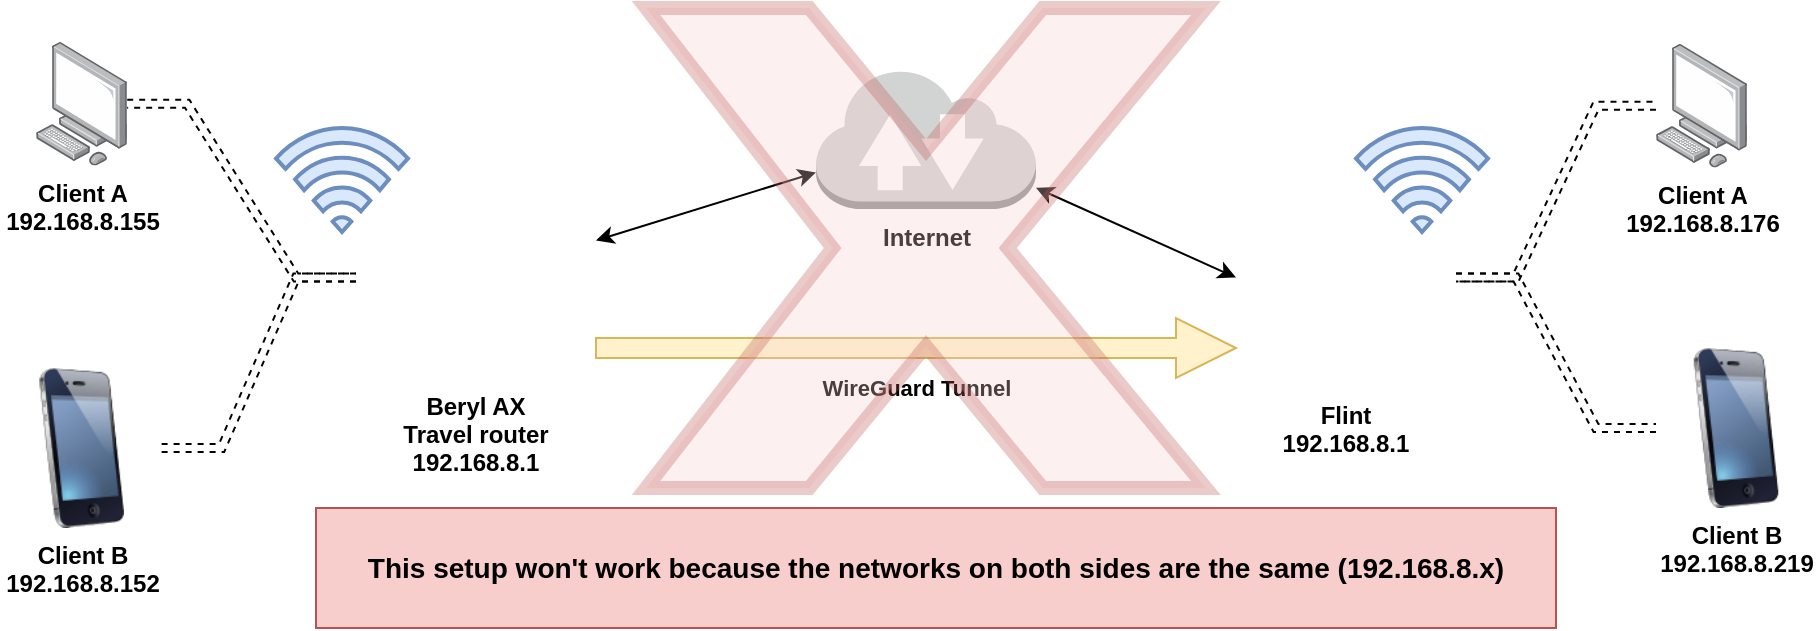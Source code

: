 <mxfile version="24.4.0" type="device">
  <diagram name="Seite-1" id="Istlq3-P4NaRur7MBP4g">
    <mxGraphModel dx="2375" dy="902" grid="1" gridSize="10" guides="1" tooltips="1" connect="1" arrows="1" fold="1" page="1" pageScale="1" pageWidth="827" pageHeight="1169" math="0" shadow="0">
      <root>
        <mxCell id="0" />
        <mxCell id="1" parent="0" />
        <mxCell id="gtaeN6OUMr1vXqJ7nPdY-1" value="Flint&#xa;192.168.8.1" style="shape=image;verticalLabelPosition=bottom;labelBackgroundColor=default;verticalAlign=top;aspect=fixed;imageAspect=0;image=https://static.gl-inet.com/www/images/products/gl-ax1800/ax1800_1.jpg;fontStyle=1" vertex="1" parent="1">
          <mxGeometry x="340" y="239.75" width="110" height="110" as="geometry" />
        </mxCell>
        <mxCell id="gtaeN6OUMr1vXqJ7nPdY-6" style="rounded=0;orthogonalLoop=1;jettySize=auto;html=1;entryX=1;entryY=0.5;entryDx=0;entryDy=0;dashed=1;shape=link;edgeStyle=entityRelationEdgeStyle;fontStyle=1" edge="1" parent="1" source="gtaeN6OUMr1vXqJ7nPdY-2" target="gtaeN6OUMr1vXqJ7nPdY-1">
          <mxGeometry relative="1" as="geometry" />
        </mxCell>
        <mxCell id="gtaeN6OUMr1vXqJ7nPdY-2" value="Client A&lt;div&gt;192.168.8.176&lt;/div&gt;" style="image;points=[];aspect=fixed;html=1;align=center;shadow=0;dashed=0;image=img/lib/allied_telesis/computer_and_terminals/Personal_Computer.svg;fontStyle=1" vertex="1" parent="1">
          <mxGeometry x="550" y="177.95" width="45.6" height="61.8" as="geometry" />
        </mxCell>
        <mxCell id="gtaeN6OUMr1vXqJ7nPdY-7" style="rounded=0;orthogonalLoop=1;jettySize=auto;html=1;entryX=1;entryY=0.5;entryDx=0;entryDy=0;dashed=1;shape=link;edgeStyle=entityRelationEdgeStyle;fontStyle=1" edge="1" parent="1" source="gtaeN6OUMr1vXqJ7nPdY-4" target="gtaeN6OUMr1vXqJ7nPdY-1">
          <mxGeometry relative="1" as="geometry" />
        </mxCell>
        <mxCell id="gtaeN6OUMr1vXqJ7nPdY-4" value="Client B&lt;br&gt;192.168.8.219" style="image;html=1;image=img/lib/clip_art/telecommunication/iPhone_128x128.png;fontStyle=1" vertex="1" parent="1">
          <mxGeometry x="550" y="330" width="80" height="80" as="geometry" />
        </mxCell>
        <mxCell id="gtaeN6OUMr1vXqJ7nPdY-9" value="" style="html=1;verticalLabelPosition=bottom;align=center;labelBackgroundColor=#ffffff;verticalAlign=top;strokeWidth=2;strokeColor=#6c8ebf;shadow=0;dashed=0;shape=mxgraph.ios7.icons.wifi;pointerEvents=1;fillColor=#dae8fc;fontStyle=1" vertex="1" parent="1">
          <mxGeometry x="400" y="220" width="66" height="52" as="geometry" />
        </mxCell>
        <mxCell id="gtaeN6OUMr1vXqJ7nPdY-13" style="rounded=0;orthogonalLoop=1;jettySize=auto;html=1;startArrow=classic;startFill=1;fontStyle=1" edge="1" parent="1" source="gtaeN6OUMr1vXqJ7nPdY-11" target="gtaeN6OUMr1vXqJ7nPdY-12">
          <mxGeometry relative="1" as="geometry" />
        </mxCell>
        <mxCell id="gtaeN6OUMr1vXqJ7nPdY-14" style="rounded=0;orthogonalLoop=1;jettySize=auto;html=1;entryX=0;entryY=0.5;entryDx=0;entryDy=0;startArrow=classic;startFill=1;fontStyle=1" edge="1" parent="1" source="gtaeN6OUMr1vXqJ7nPdY-11" target="gtaeN6OUMr1vXqJ7nPdY-1">
          <mxGeometry relative="1" as="geometry" />
        </mxCell>
        <mxCell id="gtaeN6OUMr1vXqJ7nPdY-11" value="Internet" style="outlineConnect=0;dashed=0;verticalLabelPosition=bottom;verticalAlign=top;align=center;html=1;shape=mxgraph.aws3.internet_2;fillColor=#D2D3D3;gradientColor=none;fontStyle=1" vertex="1" parent="1">
          <mxGeometry x="130" y="190" width="110" height="70.5" as="geometry" />
        </mxCell>
        <mxCell id="gtaeN6OUMr1vXqJ7nPdY-20" value="WireGuard Tunnel" style="edgeStyle=orthogonalEdgeStyle;rounded=0;orthogonalLoop=1;jettySize=auto;html=1;shape=arrow;fillColor=#fff2cc;strokeColor=#d6b656;fontStyle=1" edge="1" parent="1" source="gtaeN6OUMr1vXqJ7nPdY-12" target="gtaeN6OUMr1vXqJ7nPdY-1">
          <mxGeometry y="-20" relative="1" as="geometry">
            <Array as="points">
              <mxPoint x="180" y="330" />
              <mxPoint x="180" y="330" />
            </Array>
            <mxPoint as="offset" />
          </mxGeometry>
        </mxCell>
        <mxCell id="gtaeN6OUMr1vXqJ7nPdY-12" value="Beryl AX&#xa;Travel router&#xa;192.168.8.1" style="shape=image;verticalLabelPosition=bottom;labelBackgroundColor=default;verticalAlign=top;aspect=fixed;imageAspect=0;image=https://static.gl-inet.com/www/images/products/gl-mt3000/mt3000_main.png;fontStyle=1" vertex="1" parent="1">
          <mxGeometry x="-100" y="244.11" width="120" height="101.28" as="geometry" />
        </mxCell>
        <mxCell id="gtaeN6OUMr1vXqJ7nPdY-18" style="rounded=0;orthogonalLoop=1;jettySize=auto;html=1;entryX=0;entryY=0.5;entryDx=0;entryDy=0;dashed=1;shape=link;edgeStyle=entityRelationEdgeStyle;fontStyle=1" edge="1" parent="1" source="gtaeN6OUMr1vXqJ7nPdY-15" target="gtaeN6OUMr1vXqJ7nPdY-12">
          <mxGeometry relative="1" as="geometry" />
        </mxCell>
        <mxCell id="gtaeN6OUMr1vXqJ7nPdY-15" value="Client A&lt;br&gt;192.168.8.155" style="image;points=[];aspect=fixed;html=1;align=center;shadow=0;dashed=0;image=img/lib/allied_telesis/computer_and_terminals/Personal_Computer.svg;fontStyle=1" vertex="1" parent="1">
          <mxGeometry x="-260" y="177" width="45.6" height="61.8" as="geometry" />
        </mxCell>
        <mxCell id="gtaeN6OUMr1vXqJ7nPdY-17" style="rounded=0;orthogonalLoop=1;jettySize=auto;html=1;entryX=0;entryY=0.5;entryDx=0;entryDy=0;dashed=1;shape=link;edgeStyle=entityRelationEdgeStyle;fontStyle=1" edge="1" parent="1" source="gtaeN6OUMr1vXqJ7nPdY-16" target="gtaeN6OUMr1vXqJ7nPdY-12">
          <mxGeometry relative="1" as="geometry" />
        </mxCell>
        <mxCell id="gtaeN6OUMr1vXqJ7nPdY-16" value="Client B&lt;div&gt;192.168.8.152&lt;/div&gt;" style="image;html=1;image=img/lib/clip_art/telecommunication/iPhone_128x128.png;fontStyle=1" vertex="1" parent="1">
          <mxGeometry x="-277.2" y="340" width="80" height="80" as="geometry" />
        </mxCell>
        <mxCell id="gtaeN6OUMr1vXqJ7nPdY-19" value="" style="html=1;verticalLabelPosition=bottom;align=center;labelBackgroundColor=#ffffff;verticalAlign=top;strokeWidth=2;strokeColor=#6c8ebf;shadow=0;dashed=0;shape=mxgraph.ios7.icons.wifi;pointerEvents=1;fillColor=#dae8fc;fontStyle=1" vertex="1" parent="1">
          <mxGeometry x="-140" y="220" width="66" height="52" as="geometry" />
        </mxCell>
        <mxCell id="gtaeN6OUMr1vXqJ7nPdY-21" value="This setup won&#39;t work because the networks on both sides are the same (192.168.&lt;span style=&quot;font-size: 14px;&quot;&gt;8&lt;/span&gt;.x)" style="rounded=0;whiteSpace=wrap;html=1;fillColor=#f8cecc;strokeColor=#b85450;fontStyle=1;fontSize=14;" vertex="1" parent="1">
          <mxGeometry x="-120" y="410" width="620" height="60" as="geometry" />
        </mxCell>
        <mxCell id="gtaeN6OUMr1vXqJ7nPdY-22" value="" style="verticalLabelPosition=bottom;verticalAlign=top;html=1;shape=mxgraph.basic.x;fillColor=#f8cecc;strokeColor=#b85450;opacity=30;strokeWidth=7;" vertex="1" parent="1">
          <mxGeometry x="45" y="160" width="280" height="240" as="geometry" />
        </mxCell>
      </root>
    </mxGraphModel>
  </diagram>
</mxfile>
